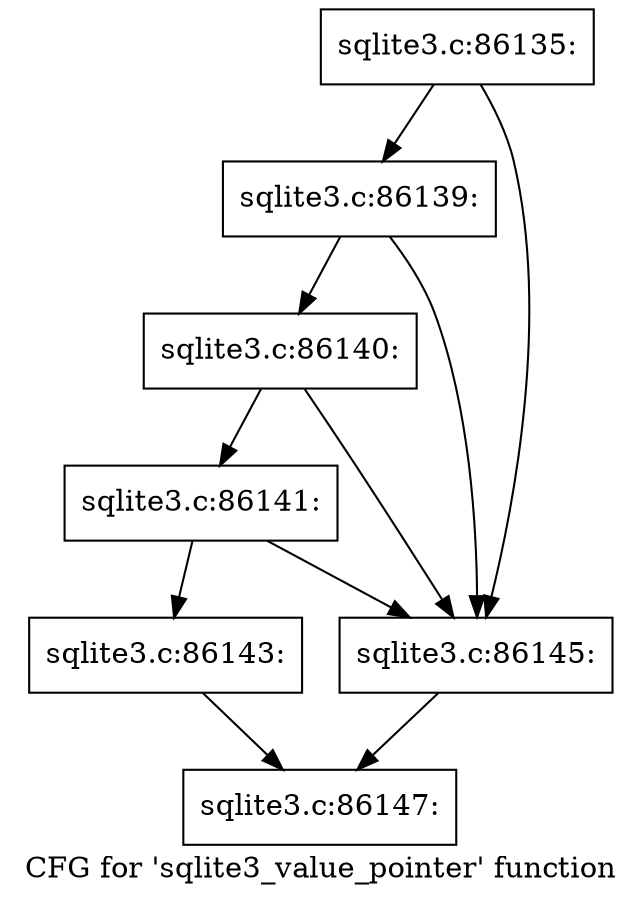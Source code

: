 digraph "CFG for 'sqlite3_value_pointer' function" {
	label="CFG for 'sqlite3_value_pointer' function";

	Node0x55c0f5c440a0 [shape=record,label="{sqlite3.c:86135:}"];
	Node0x55c0f5c440a0 -> Node0x55c0f5c47390;
	Node0x55c0f5c440a0 -> Node0x55c0f5c47240;
	Node0x55c0f5c47390 [shape=record,label="{sqlite3.c:86139:}"];
	Node0x55c0f5c47390 -> Node0x55c0f5c47310;
	Node0x55c0f5c47390 -> Node0x55c0f5c47240;
	Node0x55c0f5c47310 [shape=record,label="{sqlite3.c:86140:}"];
	Node0x55c0f5c47310 -> Node0x55c0f5c47290;
	Node0x55c0f5c47310 -> Node0x55c0f5c47240;
	Node0x55c0f5c47290 [shape=record,label="{sqlite3.c:86141:}"];
	Node0x55c0f5c47290 -> Node0x55c0f5c471a0;
	Node0x55c0f5c47290 -> Node0x55c0f5c47240;
	Node0x55c0f5c471a0 [shape=record,label="{sqlite3.c:86143:}"];
	Node0x55c0f5c471a0 -> Node0x55c0f5c467d0;
	Node0x55c0f5c47240 [shape=record,label="{sqlite3.c:86145:}"];
	Node0x55c0f5c47240 -> Node0x55c0f5c467d0;
	Node0x55c0f5c467d0 [shape=record,label="{sqlite3.c:86147:}"];
}
